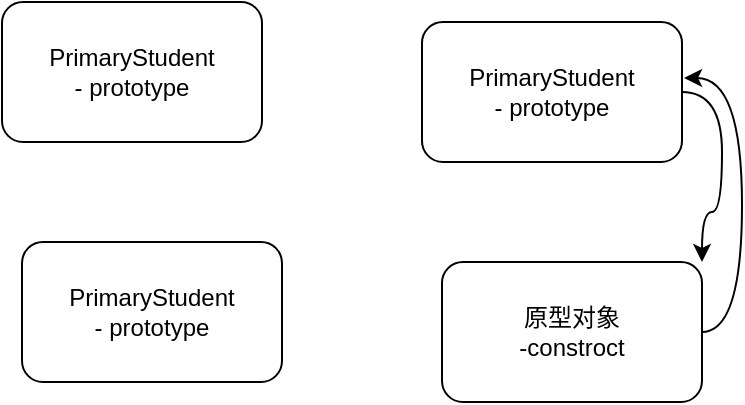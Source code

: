 <mxfile version="21.2.9" type="github">
  <diagram name="第 1 页" id="_rP4IRZNTSz1KHxShXlG">
    <mxGraphModel dx="1434" dy="764" grid="1" gridSize="10" guides="1" tooltips="1" connect="1" arrows="1" fold="1" page="1" pageScale="1" pageWidth="827" pageHeight="1169" math="0" shadow="0">
      <root>
        <mxCell id="0" />
        <mxCell id="1" parent="0" />
        <mxCell id="a42Oh9RAGvnf6Z0Rr1CW-4" style="edgeStyle=orthogonalEdgeStyle;rounded=0;orthogonalLoop=1;jettySize=auto;html=1;exitX=1;exitY=0.5;exitDx=0;exitDy=0;entryX=1;entryY=0;entryDx=0;entryDy=0;curved=1;" edge="1" parent="1" source="a42Oh9RAGvnf6Z0Rr1CW-1" target="a42Oh9RAGvnf6Z0Rr1CW-2">
          <mxGeometry relative="1" as="geometry" />
        </mxCell>
        <mxCell id="a42Oh9RAGvnf6Z0Rr1CW-1" value="PrimaryStudent&lt;br&gt;- prototype" style="rounded=1;whiteSpace=wrap;html=1;" vertex="1" parent="1">
          <mxGeometry x="300" y="90" width="130" height="70" as="geometry" />
        </mxCell>
        <mxCell id="a42Oh9RAGvnf6Z0Rr1CW-5" style="edgeStyle=orthogonalEdgeStyle;rounded=0;orthogonalLoop=1;jettySize=auto;html=1;exitX=1;exitY=0.5;exitDx=0;exitDy=0;entryX=1.008;entryY=0.4;entryDx=0;entryDy=0;entryPerimeter=0;curved=1;" edge="1" parent="1" source="a42Oh9RAGvnf6Z0Rr1CW-2" target="a42Oh9RAGvnf6Z0Rr1CW-1">
          <mxGeometry relative="1" as="geometry" />
        </mxCell>
        <mxCell id="a42Oh9RAGvnf6Z0Rr1CW-2" value="原型对象&lt;br&gt;-constroct" style="rounded=1;whiteSpace=wrap;html=1;" vertex="1" parent="1">
          <mxGeometry x="310" y="210" width="130" height="70" as="geometry" />
        </mxCell>
        <mxCell id="a42Oh9RAGvnf6Z0Rr1CW-6" value="PrimaryStudent&lt;br&gt;- prototype" style="rounded=1;whiteSpace=wrap;html=1;" vertex="1" parent="1">
          <mxGeometry x="90" y="80" width="130" height="70" as="geometry" />
        </mxCell>
        <mxCell id="a42Oh9RAGvnf6Z0Rr1CW-7" value="PrimaryStudent&lt;br&gt;- prototype" style="rounded=1;whiteSpace=wrap;html=1;" vertex="1" parent="1">
          <mxGeometry x="100" y="200" width="130" height="70" as="geometry" />
        </mxCell>
      </root>
    </mxGraphModel>
  </diagram>
</mxfile>
